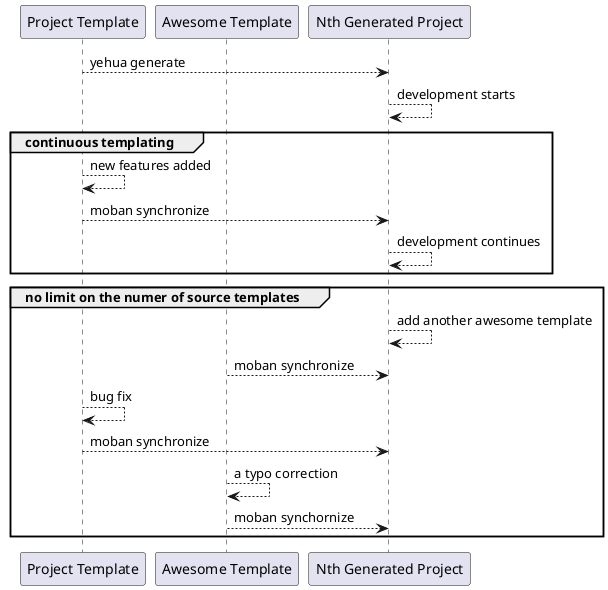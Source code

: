 @startuml

Participant "Project Template" as T1
Participant "Awesome Template" as T2
Participant "Nth Generated Project" as G

T1 --> G : yehua generate
G --> G: development starts
group continuous templating
T1 --> T1 : new features added
T1 --> G : moban synchronize
G --> G : development continues
end
group no limit on the numer of source templates
G --> G : add another awesome template
T2 --> G: moban synchronize
T1 --> T1: bug fix
T1 --> G: moban synchronize
T2 --> T2: a typo correction
T2 --> G: moban synchornize
end

@enduml